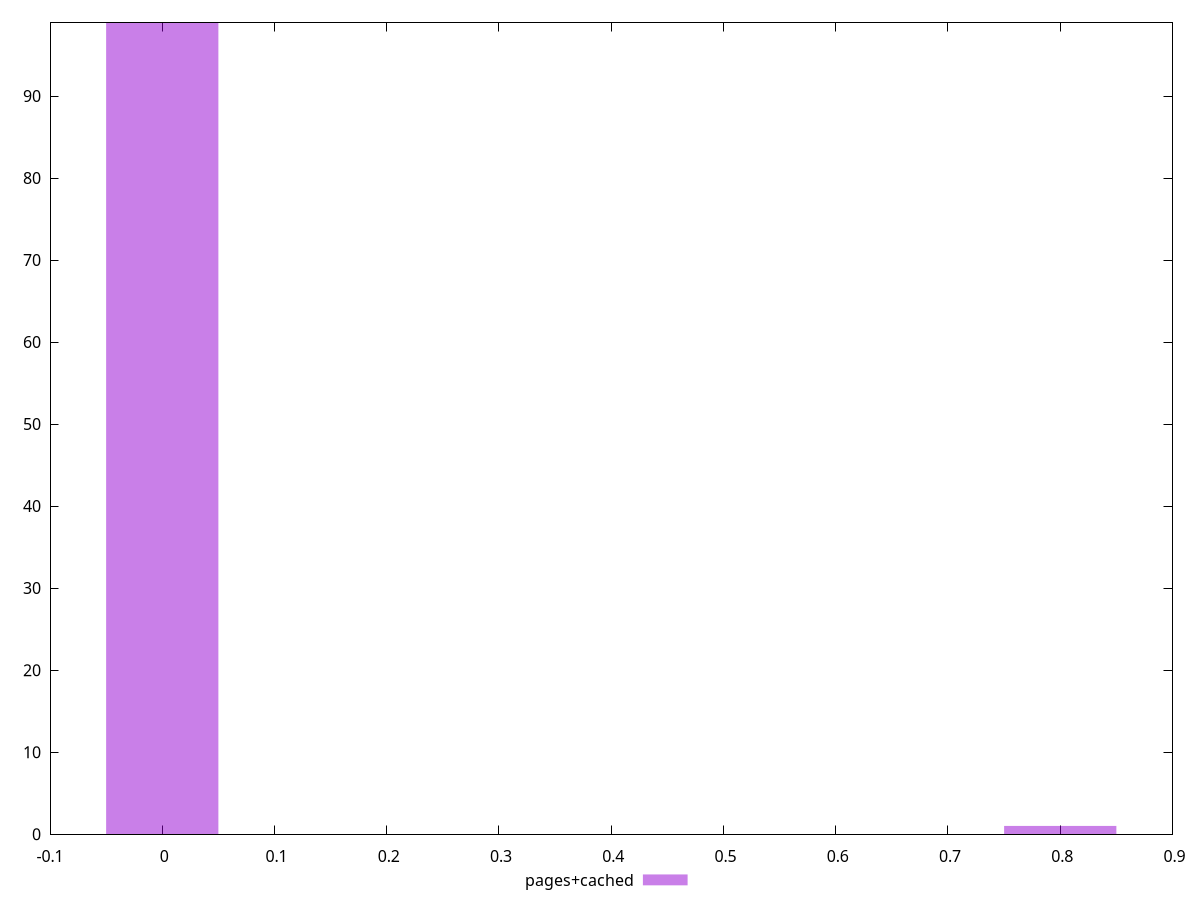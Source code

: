 $_pagesCached <<EOF
0.8 1
0 99
EOF
set key outside below
set terminal pngcairo
set output "report_00006_2020-11-02T20-21-41.718Z/uses-webp-images/pages+cached//hist.png"
set yrange [0:99]
set boxwidth 0.1
set style fill transparent solid 0.5 noborder
plot $_pagesCached title "pages+cached" with boxes ,